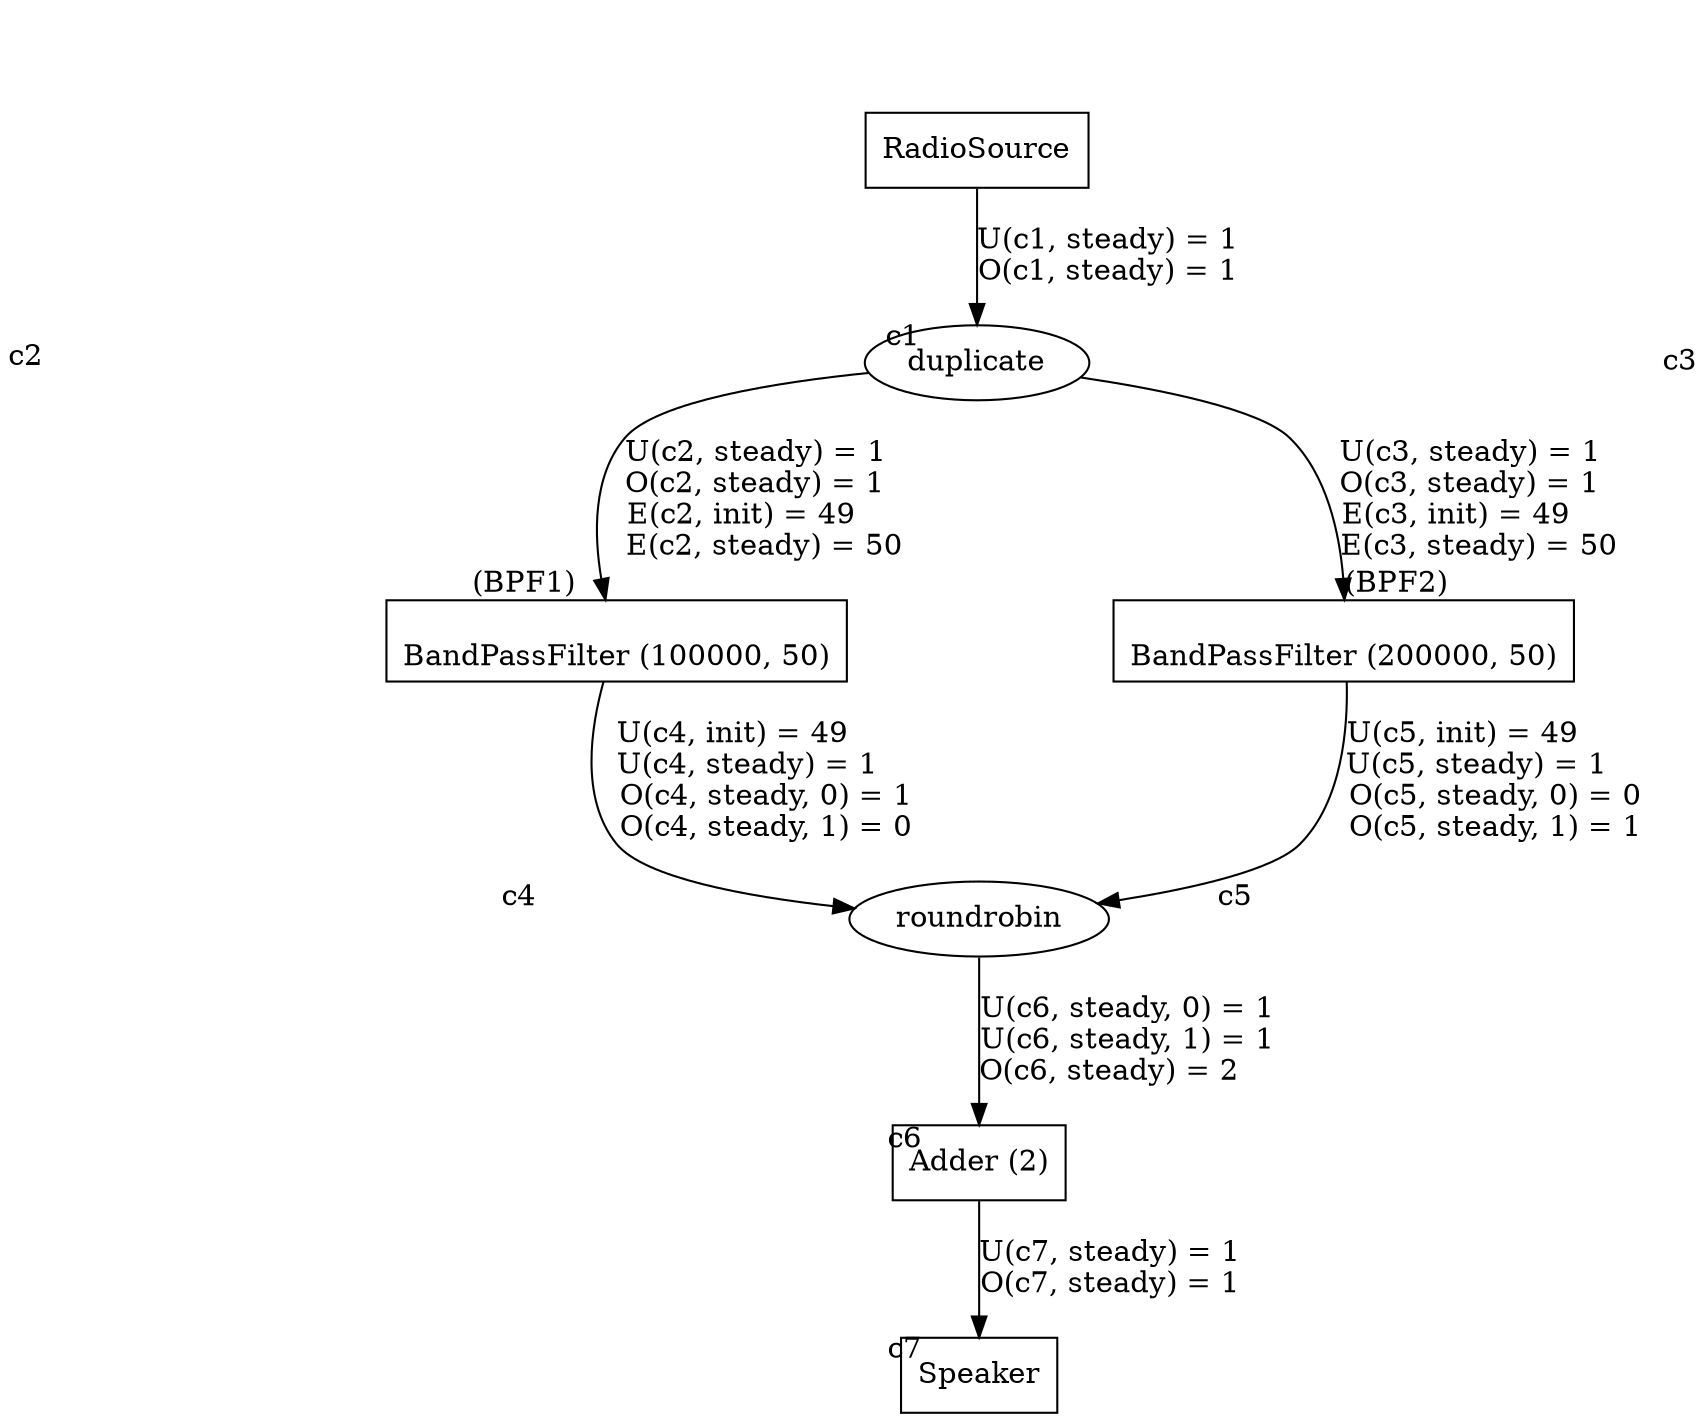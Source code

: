 digraph G {
RadioSource [shape=box];
Speaker [shape=box];
BPF1 [label="\nBandPassFilter (100000, 50)" shape=box];
BPF2 [label="\nBandPassFilter (200000, 50)" shape=box];
"Adder (2)" [shape=box];
duplicate -> BPF1 [headlabel="\n\n\n(BPF1)   " taillabel="\n\n\n\n\n\n\n\n\n\nc2                                                                                        " label="U(c2, steady) = 1                                           \nO(c2, steady) = 1                                           \nE(c2, init) = 49                                              \nE(c2, steady) = 50                                         "];
duplicate -> BPF2 [headlabel="\n\n\n(BPF2)   " taillabel="\n\n\n\n\n\n\n\n\n                                                              c3" label="U(c3, steady) = 1     \nO(c3, steady) = 1     \nE(c3, init) = 49        \nE(c3, steady) = 50   "];
BPF1 -> roundrobin [taillabel="\n\n\n\n\n\nc4       " label="U(c4, init) = 49                                                \nU(c4, steady) = 1                                             \nO(c4, steady, 0) = 1                                         \nO(c4, steady, 1) = 0                                         \n"];
BPF2 -> roundrobin [taillabel="\n\n\n\n\n\nc5          " label="U(c5, init) = 49       \nU(c5, steady) = 1    \nO(c5, steady, 0) = 0\nO(c5, steady, 1) = 1\n"];
roundrobin -> "Adder (2)" [taillabel="\n\n\n\n\nc6      " label="U(c6, steady, 0) = 1\nU(c6, steady, 1) = 1\nO(c6, steady) = 2    "];
RadioSource -> duplicate [taillabel="\n\n\n\nc1      " label="U(c1, steady) = 1\nO(c1, steady) = 1"];
"Adder (2)" -> Speaker [taillabel="\n\n\n\nc7      " label="U(c7, steady) = 1\nO(c7, steady) = 1"];
}